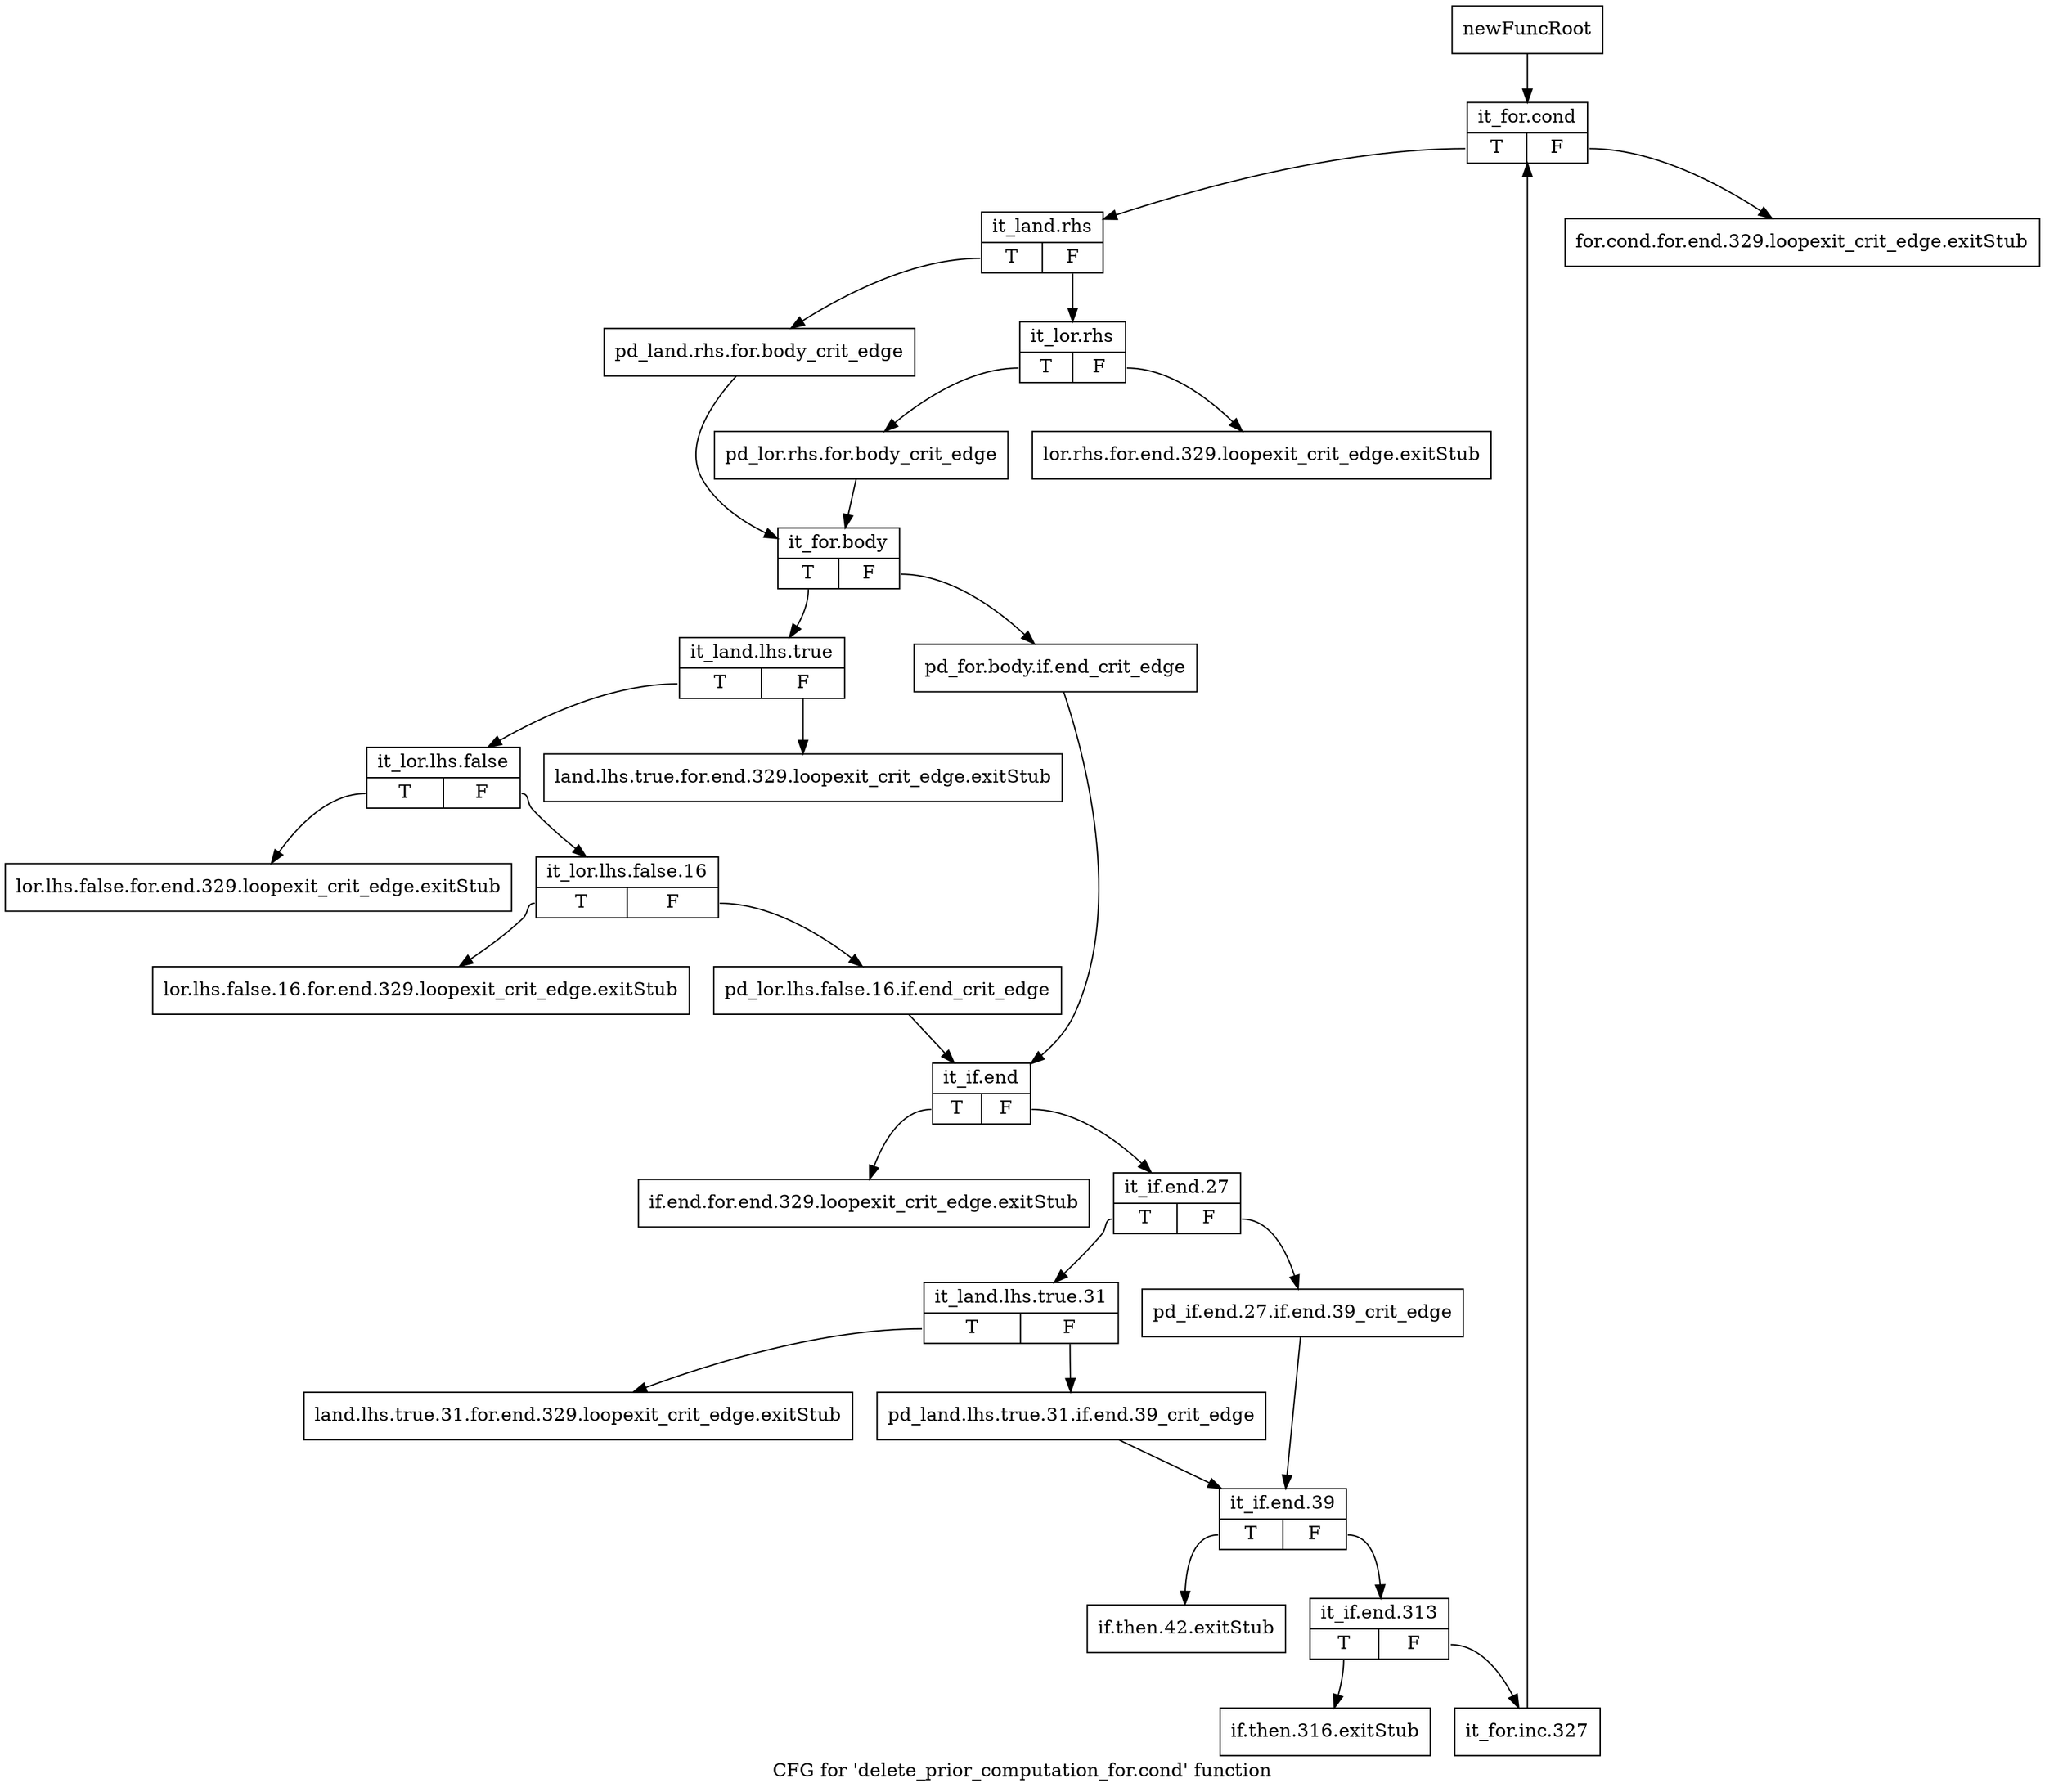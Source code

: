 digraph "CFG for 'delete_prior_computation_for.cond' function" {
	label="CFG for 'delete_prior_computation_for.cond' function";

	Node0xb3ad2a0 [shape=record,label="{newFuncRoot}"];
	Node0xb3ad2a0 -> Node0xb3adad0;
	Node0xb3ad800 [shape=record,label="{for.cond.for.end.329.loopexit_crit_edge.exitStub}"];
	Node0xb3ad850 [shape=record,label="{lor.rhs.for.end.329.loopexit_crit_edge.exitStub}"];
	Node0xb3ad8a0 [shape=record,label="{land.lhs.true.for.end.329.loopexit_crit_edge.exitStub}"];
	Node0xb3ad8f0 [shape=record,label="{lor.lhs.false.for.end.329.loopexit_crit_edge.exitStub}"];
	Node0xb3ad940 [shape=record,label="{lor.lhs.false.16.for.end.329.loopexit_crit_edge.exitStub}"];
	Node0xb3ad990 [shape=record,label="{if.end.for.end.329.loopexit_crit_edge.exitStub}"];
	Node0xb3ad9e0 [shape=record,label="{land.lhs.true.31.for.end.329.loopexit_crit_edge.exitStub}"];
	Node0xb3ada30 [shape=record,label="{if.then.42.exitStub}"];
	Node0xb3ada80 [shape=record,label="{if.then.316.exitStub}"];
	Node0xb3adad0 [shape=record,label="{it_for.cond|{<s0>T|<s1>F}}"];
	Node0xb3adad0:s0 -> Node0xb3adb20;
	Node0xb3adad0:s1 -> Node0xb3ad800;
	Node0xb3adb20 [shape=record,label="{it_land.rhs|{<s0>T|<s1>F}}"];
	Node0xb3adb20:s0 -> Node0xb3adc10;
	Node0xb3adb20:s1 -> Node0xb3adb70;
	Node0xb3adb70 [shape=record,label="{it_lor.rhs|{<s0>T|<s1>F}}"];
	Node0xb3adb70:s0 -> Node0xb3adbc0;
	Node0xb3adb70:s1 -> Node0xb3ad850;
	Node0xb3adbc0 [shape=record,label="{pd_lor.rhs.for.body_crit_edge}"];
	Node0xb3adbc0 -> Node0xb3adc60;
	Node0xb3adc10 [shape=record,label="{pd_land.rhs.for.body_crit_edge}"];
	Node0xb3adc10 -> Node0xb3adc60;
	Node0xb3adc60 [shape=record,label="{it_for.body|{<s0>T|<s1>F}}"];
	Node0xb3adc60:s0 -> Node0xb3add00;
	Node0xb3adc60:s1 -> Node0xb3adcb0;
	Node0xb3adcb0 [shape=record,label="{pd_for.body.if.end_crit_edge}"];
	Node0xb3adcb0 -> Node0xb3ade40;
	Node0xb3add00 [shape=record,label="{it_land.lhs.true|{<s0>T|<s1>F}}"];
	Node0xb3add00:s0 -> Node0xb3add50;
	Node0xb3add00:s1 -> Node0xb3ad8a0;
	Node0xb3add50 [shape=record,label="{it_lor.lhs.false|{<s0>T|<s1>F}}"];
	Node0xb3add50:s0 -> Node0xb3ad8f0;
	Node0xb3add50:s1 -> Node0xb3adda0;
	Node0xb3adda0 [shape=record,label="{it_lor.lhs.false.16|{<s0>T|<s1>F}}"];
	Node0xb3adda0:s0 -> Node0xb3ad940;
	Node0xb3adda0:s1 -> Node0xb3addf0;
	Node0xb3addf0 [shape=record,label="{pd_lor.lhs.false.16.if.end_crit_edge}"];
	Node0xb3addf0 -> Node0xb3ade40;
	Node0xb3ade40 [shape=record,label="{it_if.end|{<s0>T|<s1>F}}"];
	Node0xb3ade40:s0 -> Node0xb3ad990;
	Node0xb3ade40:s1 -> Node0xb3ade90;
	Node0xb3ade90 [shape=record,label="{it_if.end.27|{<s0>T|<s1>F}}"];
	Node0xb3ade90:s0 -> Node0xb3adf30;
	Node0xb3ade90:s1 -> Node0xb3adee0;
	Node0xb3adee0 [shape=record,label="{pd_if.end.27.if.end.39_crit_edge}"];
	Node0xb3adee0 -> Node0xb3adfd0;
	Node0xb3adf30 [shape=record,label="{it_land.lhs.true.31|{<s0>T|<s1>F}}"];
	Node0xb3adf30:s0 -> Node0xb3ad9e0;
	Node0xb3adf30:s1 -> Node0xb3adf80;
	Node0xb3adf80 [shape=record,label="{pd_land.lhs.true.31.if.end.39_crit_edge}"];
	Node0xb3adf80 -> Node0xb3adfd0;
	Node0xb3adfd0 [shape=record,label="{it_if.end.39|{<s0>T|<s1>F}}"];
	Node0xb3adfd0:s0 -> Node0xb3ada30;
	Node0xb3adfd0:s1 -> Node0xb3ae020;
	Node0xb3ae020 [shape=record,label="{it_if.end.313|{<s0>T|<s1>F}}"];
	Node0xb3ae020:s0 -> Node0xb3ada80;
	Node0xb3ae020:s1 -> Node0xb3ae070;
	Node0xb3ae070 [shape=record,label="{it_for.inc.327}"];
	Node0xb3ae070 -> Node0xb3adad0;
}
